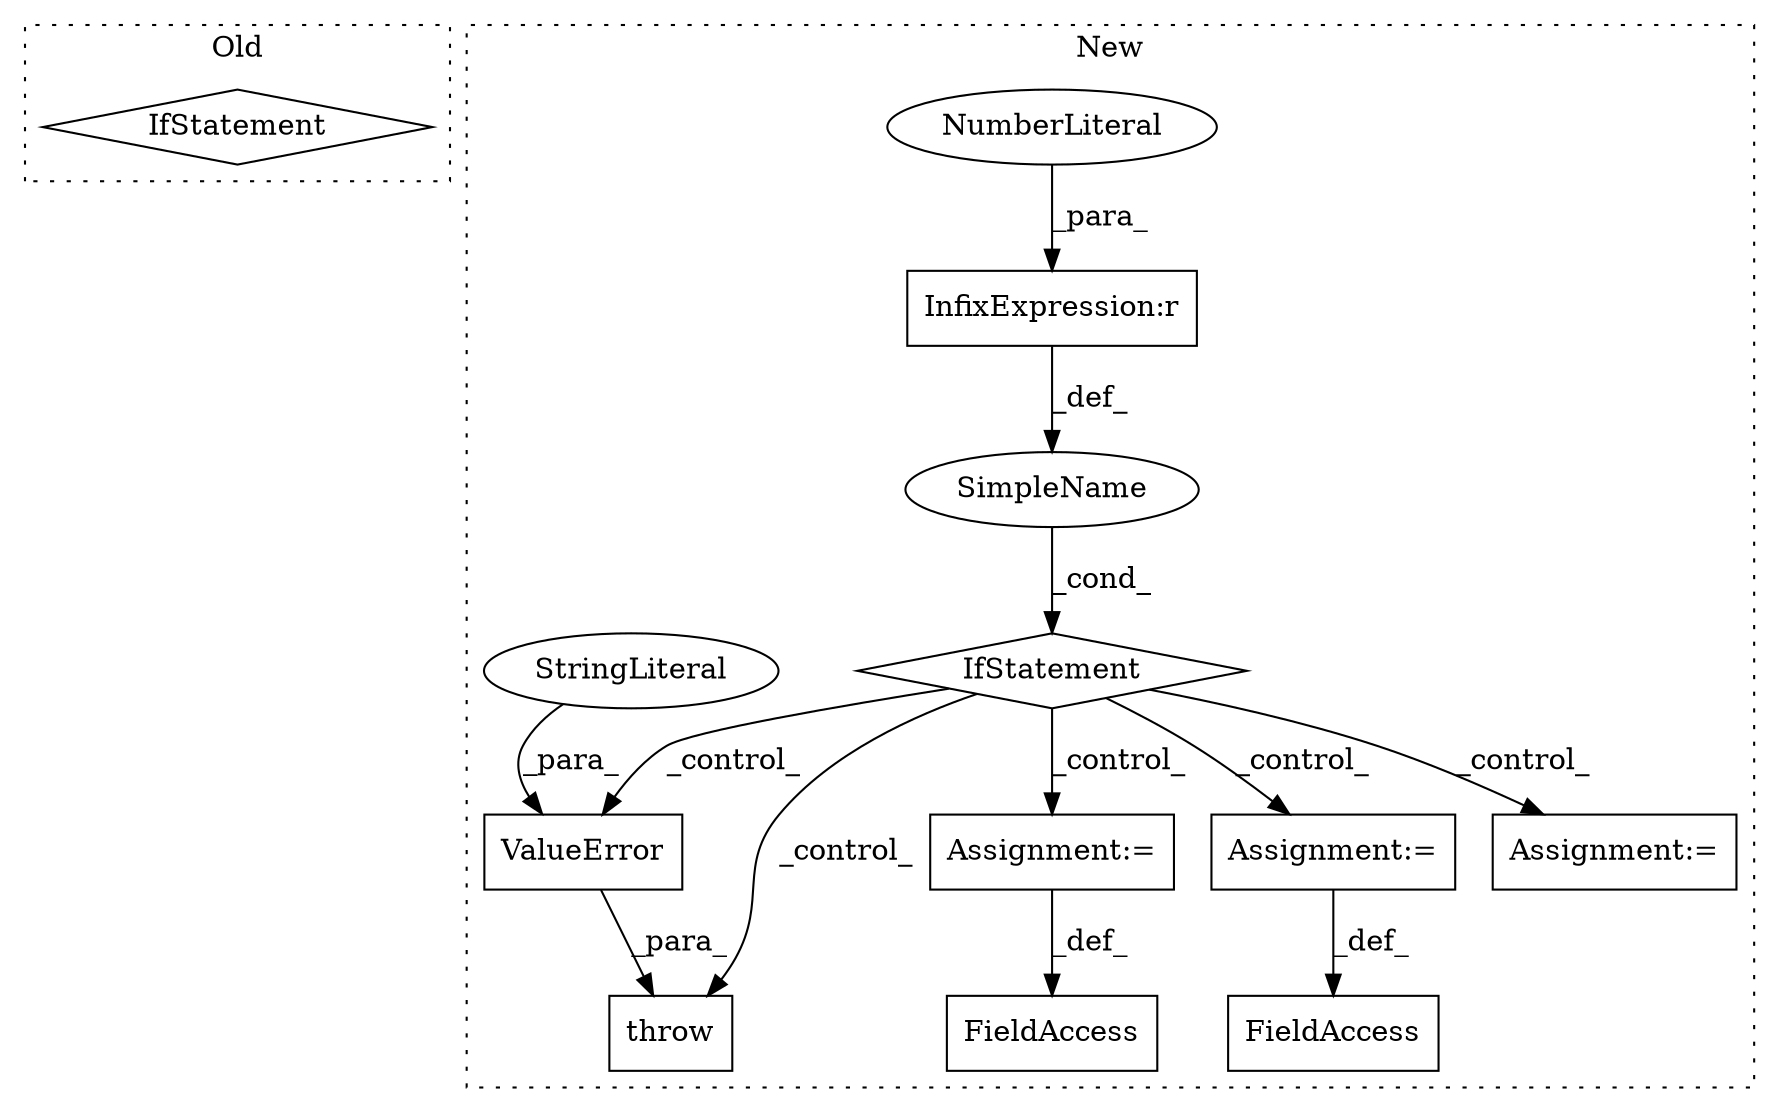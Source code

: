 digraph G {
subgraph cluster0 {
1 [label="IfStatement" a="25" s="8769,8791" l="4,2" shape="diamond"];
label = "Old";
style="dotted";
}
subgraph cluster1 {
2 [label="ValueError" a="32" s="10336,10405" l="11,1" shape="box"];
3 [label="throw" a="53" s="10330" l="6" shape="box"];
4 [label="SimpleName" a="42" s="" l="" shape="ellipse"];
5 [label="IfStatement" a="25" s="10141,10190" l="4,2" shape="diamond"];
6 [label="StringLiteral" a="45" s="10347" l="58" shape="ellipse"];
7 [label="InfixExpression:r" a="27" s="10186" l="3" shape="box"];
8 [label="Assignment:=" a="7" s="10692" l="2" shape="box"];
9 [label="Assignment:=" a="7" s="10759" l="1" shape="box"];
10 [label="Assignment:=" a="7" s="10809" l="1" shape="box"];
11 [label="NumberLiteral" a="34" s="10189" l="1" shape="ellipse"];
12 [label="FieldAccess" a="22" s="10788" l="21" shape="box"];
13 [label="FieldAccess" a="22" s="10738" l="21" shape="box"];
label = "New";
style="dotted";
}
2 -> 3 [label="_para_"];
4 -> 5 [label="_cond_"];
5 -> 9 [label="_control_"];
5 -> 8 [label="_control_"];
5 -> 2 [label="_control_"];
5 -> 3 [label="_control_"];
5 -> 10 [label="_control_"];
6 -> 2 [label="_para_"];
7 -> 4 [label="_def_"];
9 -> 13 [label="_def_"];
10 -> 12 [label="_def_"];
11 -> 7 [label="_para_"];
}